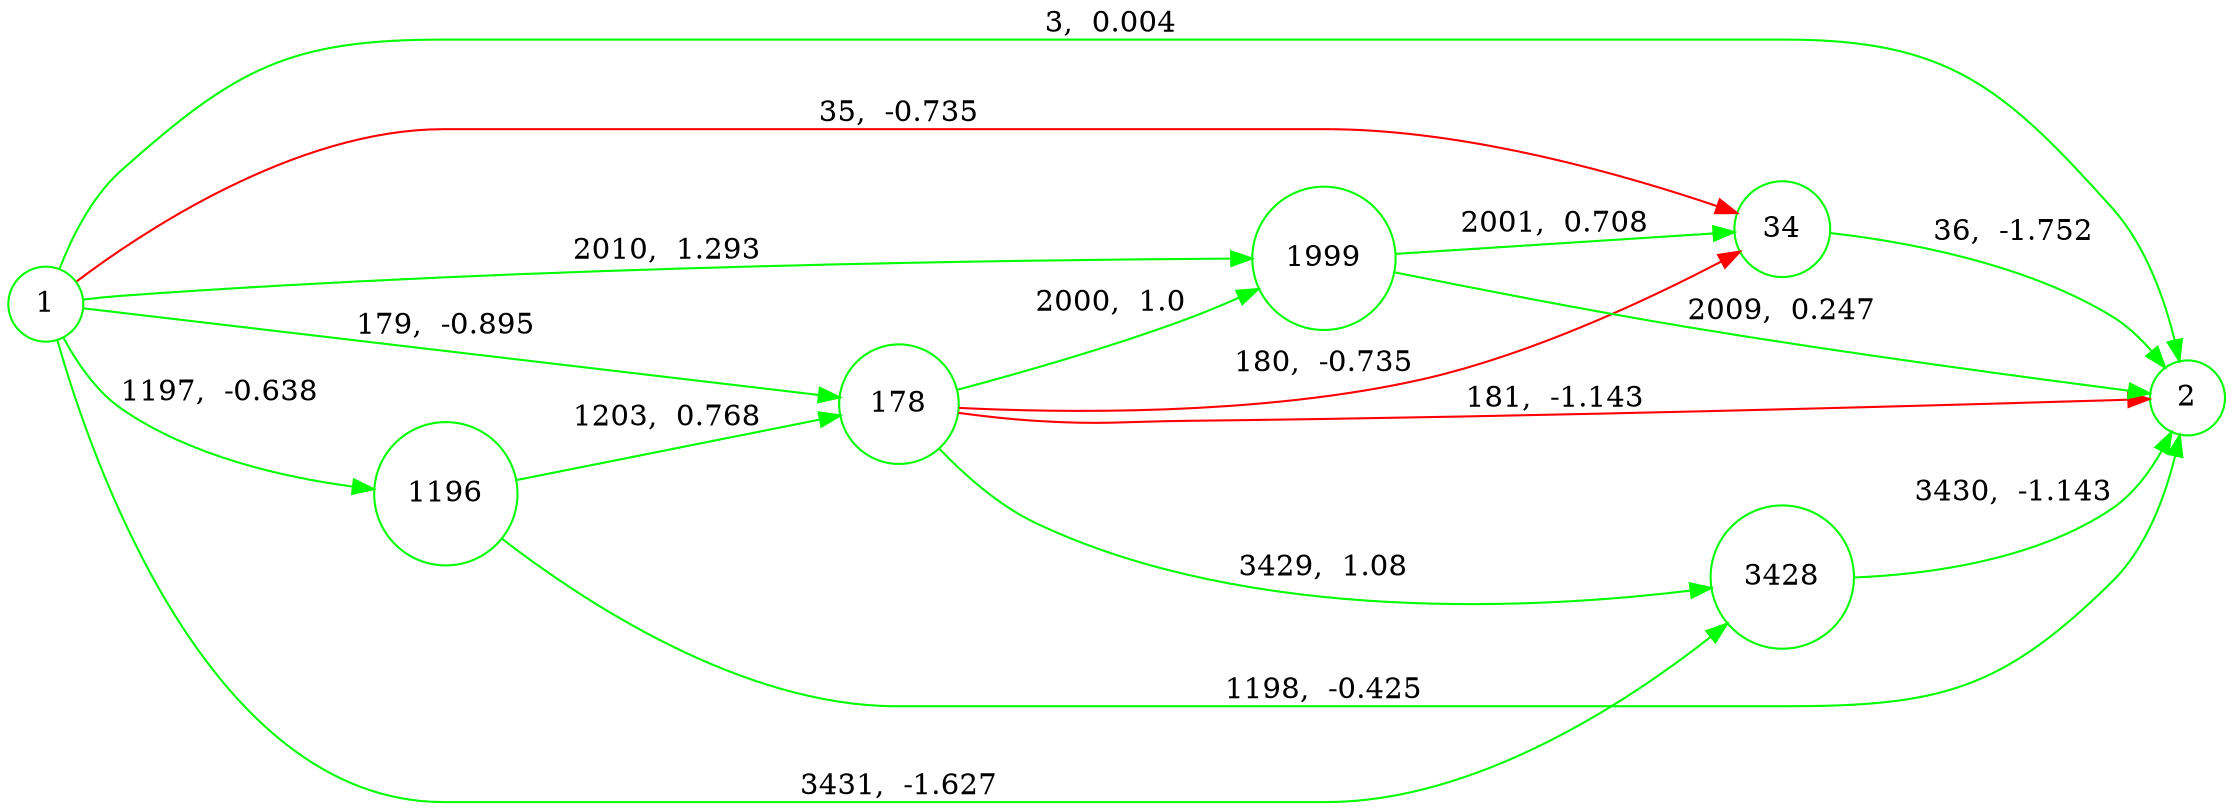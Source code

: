 digraph {
	rankdir=LR;
	node [shape=circle];
	1->2[color=green,label="3,  0.004",penwidth=1.0];
	1->34[color=red,label="35,  -0.735",penwidth=1.0];
	1->178[color=green,label="179,  -0.895",penwidth=1.0];
	1->1196[color=green,label="1197,  -0.638",penwidth=1.0];
	1->1999[color=green,label="2010,  1.293",penwidth=1.0];
	1->3428[color=green,label="3431,  -1.627",penwidth=1.0];
	1 [color=green]
	{rank=same; 1}
	1196->2[color=green,label="1198,  -0.425",penwidth=1.0];
	1196->178[color=green,label="1203,  0.768",penwidth=1.0];
	1196 [color=green]
	{rank=same; 1196}
	178->34[color=red,label="180,  -0.735",penwidth=1.0];
	178->2[color=red,label="181,  -1.143",penwidth=1.0];
	178->1999[color=green,label="2000,  1.0",penwidth=1.0];
	178->3428[color=green,label="3429,  1.08",penwidth=1.0];
	178 [color=green]
	{rank=same; 178}
	1999->34[color=green,label="2001,  0.708",penwidth=1.0];
	1999->2[color=green,label="2009,  0.247",penwidth=1.0];
	1999 [color=green]
	{rank=same; 1999}
	34->2[color=green,label="36,  -1.752",penwidth=1.0];
	34 [color=green]
	3428->2[color=green,label="3430,  -1.143",penwidth=1.0];
	3428 [color=green]
	{rank=same; 34, 3428}
	2 [color=green]
	{rank=same; 2}
}